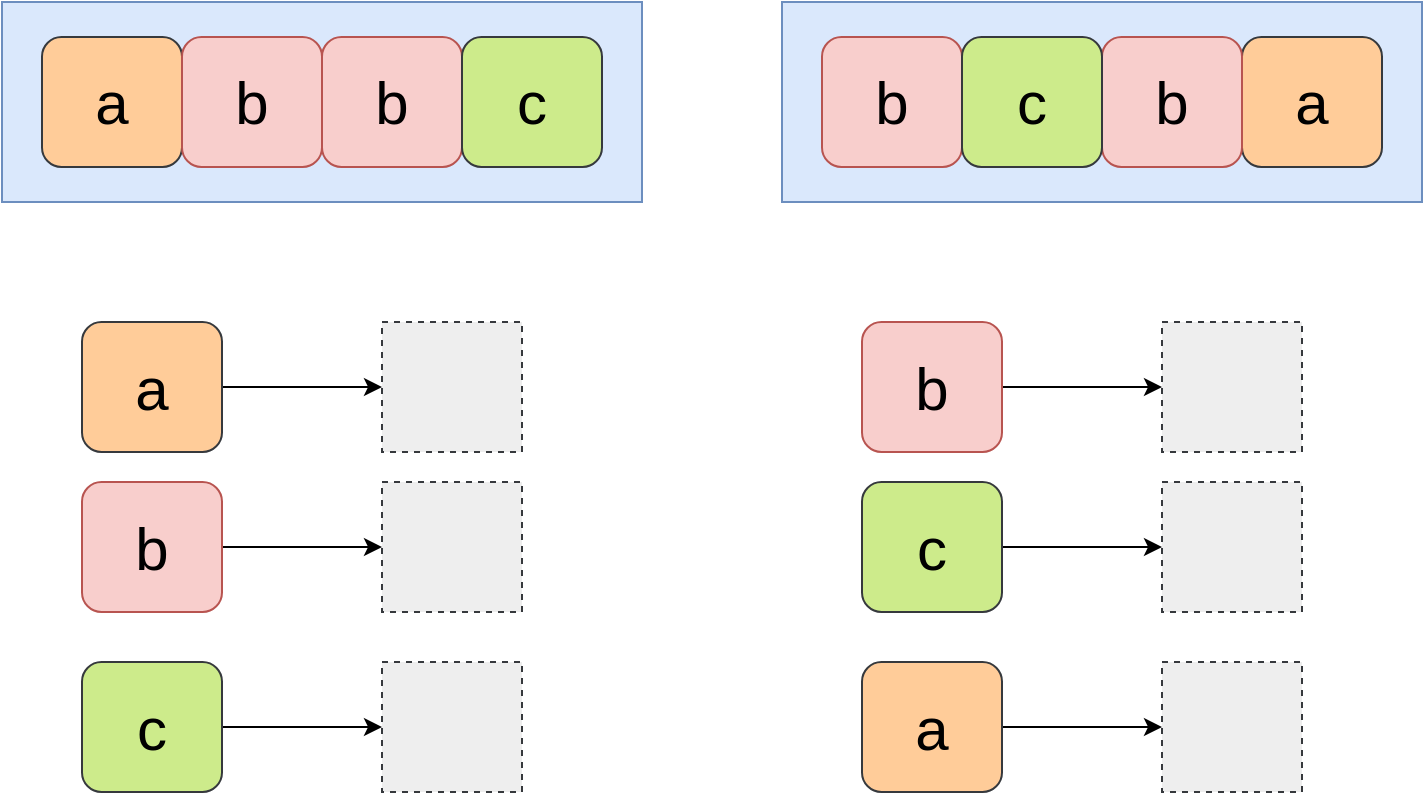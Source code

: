 <mxfile version="12.7.4" type="device"><diagram id="S-l6OCKmowyVaY91p4eT" name="Page-1"><mxGraphModel dx="868" dy="401" grid="1" gridSize="10" guides="1" tooltips="1" connect="1" arrows="1" fold="1" page="1" pageScale="1" pageWidth="850" pageHeight="1100" math="0" shadow="0"><root><mxCell id="0"/><mxCell id="1" parent="0"/><mxCell id="YT9VUeAaad7UUFQLnBMR-1" value="" style="rounded=0;whiteSpace=wrap;html=1;fillColor=#dae8fc;strokeColor=#6c8ebf;fontSize=15;" vertex="1" parent="1"><mxGeometry x="90" y="80" width="320" height="100" as="geometry"/></mxCell><mxCell id="YT9VUeAaad7UUFQLnBMR-2" value="a" style="rounded=1;whiteSpace=wrap;html=1;fontSize=30;fillColor=#ffcc99;strokeColor=#36393d;" vertex="1" parent="1"><mxGeometry x="110" y="97.5" width="70" height="65" as="geometry"/></mxCell><mxCell id="YT9VUeAaad7UUFQLnBMR-3" value="b" style="rounded=1;whiteSpace=wrap;html=1;fillColor=#f8cecc;strokeColor=#b85450;fontSize=30;" vertex="1" parent="1"><mxGeometry x="180" y="97.5" width="70" height="65" as="geometry"/></mxCell><mxCell id="YT9VUeAaad7UUFQLnBMR-4" value="b" style="rounded=1;whiteSpace=wrap;html=1;fillColor=#f8cecc;strokeColor=#b85450;fontSize=30;" vertex="1" parent="1"><mxGeometry x="250" y="97.5" width="70" height="65" as="geometry"/></mxCell><mxCell id="YT9VUeAaad7UUFQLnBMR-5" value="c" style="rounded=1;whiteSpace=wrap;html=1;fillColor=#cdeb8b;strokeColor=#36393d;fontSize=30;" vertex="1" parent="1"><mxGeometry x="320" y="97.5" width="70" height="65" as="geometry"/></mxCell><mxCell id="YT9VUeAaad7UUFQLnBMR-9" value="" style="edgeStyle=orthogonalEdgeStyle;rounded=0;orthogonalLoop=1;jettySize=auto;html=1;fontSize=60;" edge="1" parent="1" source="YT9VUeAaad7UUFQLnBMR-10" target="YT9VUeAaad7UUFQLnBMR-11"><mxGeometry relative="1" as="geometry"/></mxCell><mxCell id="YT9VUeAaad7UUFQLnBMR-10" value="a" style="rounded=1;whiteSpace=wrap;html=1;fontSize=30;fillColor=#ffcc99;strokeColor=#36393d;" vertex="1" parent="1"><mxGeometry x="130" y="240" width="70" height="65" as="geometry"/></mxCell><mxCell id="YT9VUeAaad7UUFQLnBMR-11" value="" style="rounded=0;whiteSpace=wrap;html=1;fontSize=30;fillColor=#eeeeee;strokeColor=#36393d;dashed=1;" vertex="1" parent="1"><mxGeometry x="280" y="240" width="70" height="65" as="geometry"/></mxCell><mxCell id="YT9VUeAaad7UUFQLnBMR-12" value="" style="edgeStyle=orthogonalEdgeStyle;rounded=0;orthogonalLoop=1;jettySize=auto;html=1;fontSize=60;" edge="1" parent="1" source="YT9VUeAaad7UUFQLnBMR-13" target="YT9VUeAaad7UUFQLnBMR-14"><mxGeometry relative="1" as="geometry"/></mxCell><mxCell id="YT9VUeAaad7UUFQLnBMR-13" value="b" style="rounded=1;whiteSpace=wrap;html=1;fillColor=#f8cecc;strokeColor=#b85450;fontSize=30;" vertex="1" parent="1"><mxGeometry x="130" y="320" width="70" height="65" as="geometry"/></mxCell><mxCell id="YT9VUeAaad7UUFQLnBMR-14" value="" style="rounded=0;whiteSpace=wrap;html=1;fillColor=#eeeeee;strokeColor=#36393d;fontSize=30;dashed=1;" vertex="1" parent="1"><mxGeometry x="280" y="320" width="70" height="65" as="geometry"/></mxCell><mxCell id="YT9VUeAaad7UUFQLnBMR-18" value="" style="edgeStyle=orthogonalEdgeStyle;rounded=0;orthogonalLoop=1;jettySize=auto;html=1;fontSize=60;" edge="1" parent="1" source="YT9VUeAaad7UUFQLnBMR-19" target="YT9VUeAaad7UUFQLnBMR-20"><mxGeometry relative="1" as="geometry"/></mxCell><mxCell id="YT9VUeAaad7UUFQLnBMR-19" value="c" style="rounded=1;whiteSpace=wrap;html=1;fillColor=#cdeb8b;strokeColor=#36393d;fontSize=30;" vertex="1" parent="1"><mxGeometry x="130" y="410" width="70" height="65" as="geometry"/></mxCell><mxCell id="YT9VUeAaad7UUFQLnBMR-20" value="" style="rounded=0;whiteSpace=wrap;html=1;fillColor=#eeeeee;strokeColor=#36393d;fontSize=30;dashed=1;" vertex="1" parent="1"><mxGeometry x="280" y="410" width="70" height="65" as="geometry"/></mxCell><mxCell id="YT9VUeAaad7UUFQLnBMR-24" value="" style="rounded=0;whiteSpace=wrap;html=1;fillColor=#dae8fc;strokeColor=#6c8ebf;fontSize=15;" vertex="1" parent="1"><mxGeometry x="480" y="80" width="320" height="100" as="geometry"/></mxCell><mxCell id="YT9VUeAaad7UUFQLnBMR-25" value="a" style="rounded=1;whiteSpace=wrap;html=1;fontSize=30;fillColor=#ffcc99;strokeColor=#36393d;" vertex="1" parent="1"><mxGeometry x="710" y="97.5" width="70" height="65" as="geometry"/></mxCell><mxCell id="YT9VUeAaad7UUFQLnBMR-26" value="b" style="rounded=1;whiteSpace=wrap;html=1;fillColor=#f8cecc;strokeColor=#b85450;fontSize=30;" vertex="1" parent="1"><mxGeometry x="500" y="97.5" width="70" height="65" as="geometry"/></mxCell><mxCell id="YT9VUeAaad7UUFQLnBMR-27" value="b" style="rounded=1;whiteSpace=wrap;html=1;fillColor=#f8cecc;strokeColor=#b85450;fontSize=30;" vertex="1" parent="1"><mxGeometry x="640" y="97.5" width="70" height="65" as="geometry"/></mxCell><mxCell id="YT9VUeAaad7UUFQLnBMR-28" value="c" style="rounded=1;whiteSpace=wrap;html=1;fillColor=#cdeb8b;strokeColor=#36393d;fontSize=30;" vertex="1" parent="1"><mxGeometry x="570" y="97.5" width="70" height="65" as="geometry"/></mxCell><mxCell id="YT9VUeAaad7UUFQLnBMR-29" value="" style="edgeStyle=orthogonalEdgeStyle;rounded=0;orthogonalLoop=1;jettySize=auto;html=1;fontSize=60;" edge="1" parent="1" source="YT9VUeAaad7UUFQLnBMR-30" target="YT9VUeAaad7UUFQLnBMR-31"><mxGeometry relative="1" as="geometry"/></mxCell><mxCell id="YT9VUeAaad7UUFQLnBMR-30" value="a" style="rounded=1;whiteSpace=wrap;html=1;fontSize=30;fillColor=#ffcc99;strokeColor=#36393d;" vertex="1" parent="1"><mxGeometry x="520" y="410" width="70" height="65" as="geometry"/></mxCell><mxCell id="YT9VUeAaad7UUFQLnBMR-31" value="" style="rounded=0;whiteSpace=wrap;html=1;fontSize=30;fillColor=#eeeeee;strokeColor=#36393d;dashed=1;" vertex="1" parent="1"><mxGeometry x="670" y="410" width="70" height="65" as="geometry"/></mxCell><mxCell id="YT9VUeAaad7UUFQLnBMR-32" value="" style="edgeStyle=orthogonalEdgeStyle;rounded=0;orthogonalLoop=1;jettySize=auto;html=1;fontSize=60;" edge="1" parent="1" source="YT9VUeAaad7UUFQLnBMR-33" target="YT9VUeAaad7UUFQLnBMR-34"><mxGeometry relative="1" as="geometry"/></mxCell><mxCell id="YT9VUeAaad7UUFQLnBMR-33" value="b" style="rounded=1;whiteSpace=wrap;html=1;fillColor=#f8cecc;strokeColor=#b85450;fontSize=30;" vertex="1" parent="1"><mxGeometry x="520" y="240" width="70" height="65" as="geometry"/></mxCell><mxCell id="YT9VUeAaad7UUFQLnBMR-34" value="" style="rounded=0;whiteSpace=wrap;html=1;fillColor=#eeeeee;strokeColor=#36393d;fontSize=30;dashed=1;" vertex="1" parent="1"><mxGeometry x="670" y="240" width="70" height="65" as="geometry"/></mxCell><mxCell id="YT9VUeAaad7UUFQLnBMR-35" value="" style="edgeStyle=orthogonalEdgeStyle;rounded=0;orthogonalLoop=1;jettySize=auto;html=1;fontSize=60;" edge="1" parent="1" source="YT9VUeAaad7UUFQLnBMR-36" target="YT9VUeAaad7UUFQLnBMR-37"><mxGeometry relative="1" as="geometry"/></mxCell><mxCell id="YT9VUeAaad7UUFQLnBMR-36" value="c" style="rounded=1;whiteSpace=wrap;html=1;fillColor=#cdeb8b;strokeColor=#36393d;fontSize=30;" vertex="1" parent="1"><mxGeometry x="520" y="320" width="70" height="65" as="geometry"/></mxCell><mxCell id="YT9VUeAaad7UUFQLnBMR-37" value="" style="rounded=0;whiteSpace=wrap;html=1;fillColor=#eeeeee;strokeColor=#36393d;fontSize=30;dashed=1;" vertex="1" parent="1"><mxGeometry x="670" y="320" width="70" height="65" as="geometry"/></mxCell></root></mxGraphModel></diagram></mxfile>